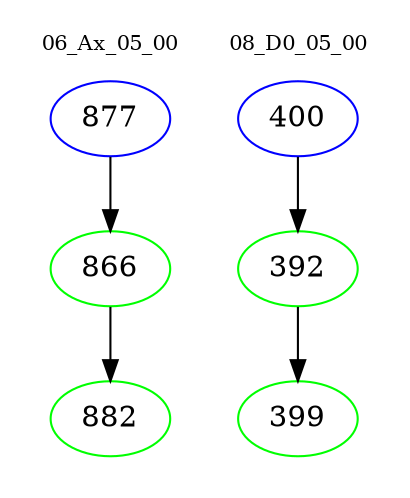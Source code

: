 digraph{
subgraph cluster_0 {
color = white
label = "06_Ax_05_00";
fontsize=10;
T0_877 [label="877", color="blue"]
T0_877 -> T0_866 [color="black"]
T0_866 [label="866", color="green"]
T0_866 -> T0_882 [color="black"]
T0_882 [label="882", color="green"]
}
subgraph cluster_1 {
color = white
label = "08_D0_05_00";
fontsize=10;
T1_400 [label="400", color="blue"]
T1_400 -> T1_392 [color="black"]
T1_392 [label="392", color="green"]
T1_392 -> T1_399 [color="black"]
T1_399 [label="399", color="green"]
}
}
